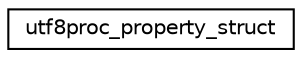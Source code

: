digraph "Graphical Class Hierarchy"
{
  edge [fontname="Helvetica",fontsize="10",labelfontname="Helvetica",labelfontsize="10"];
  node [fontname="Helvetica",fontsize="10",shape=record];
  rankdir="LR";
  Node1 [label="utf8proc_property_struct",height=0.2,width=0.4,color="black", fillcolor="white", style="filled",URL="$structutf8proc__property__struct.html"];
}
